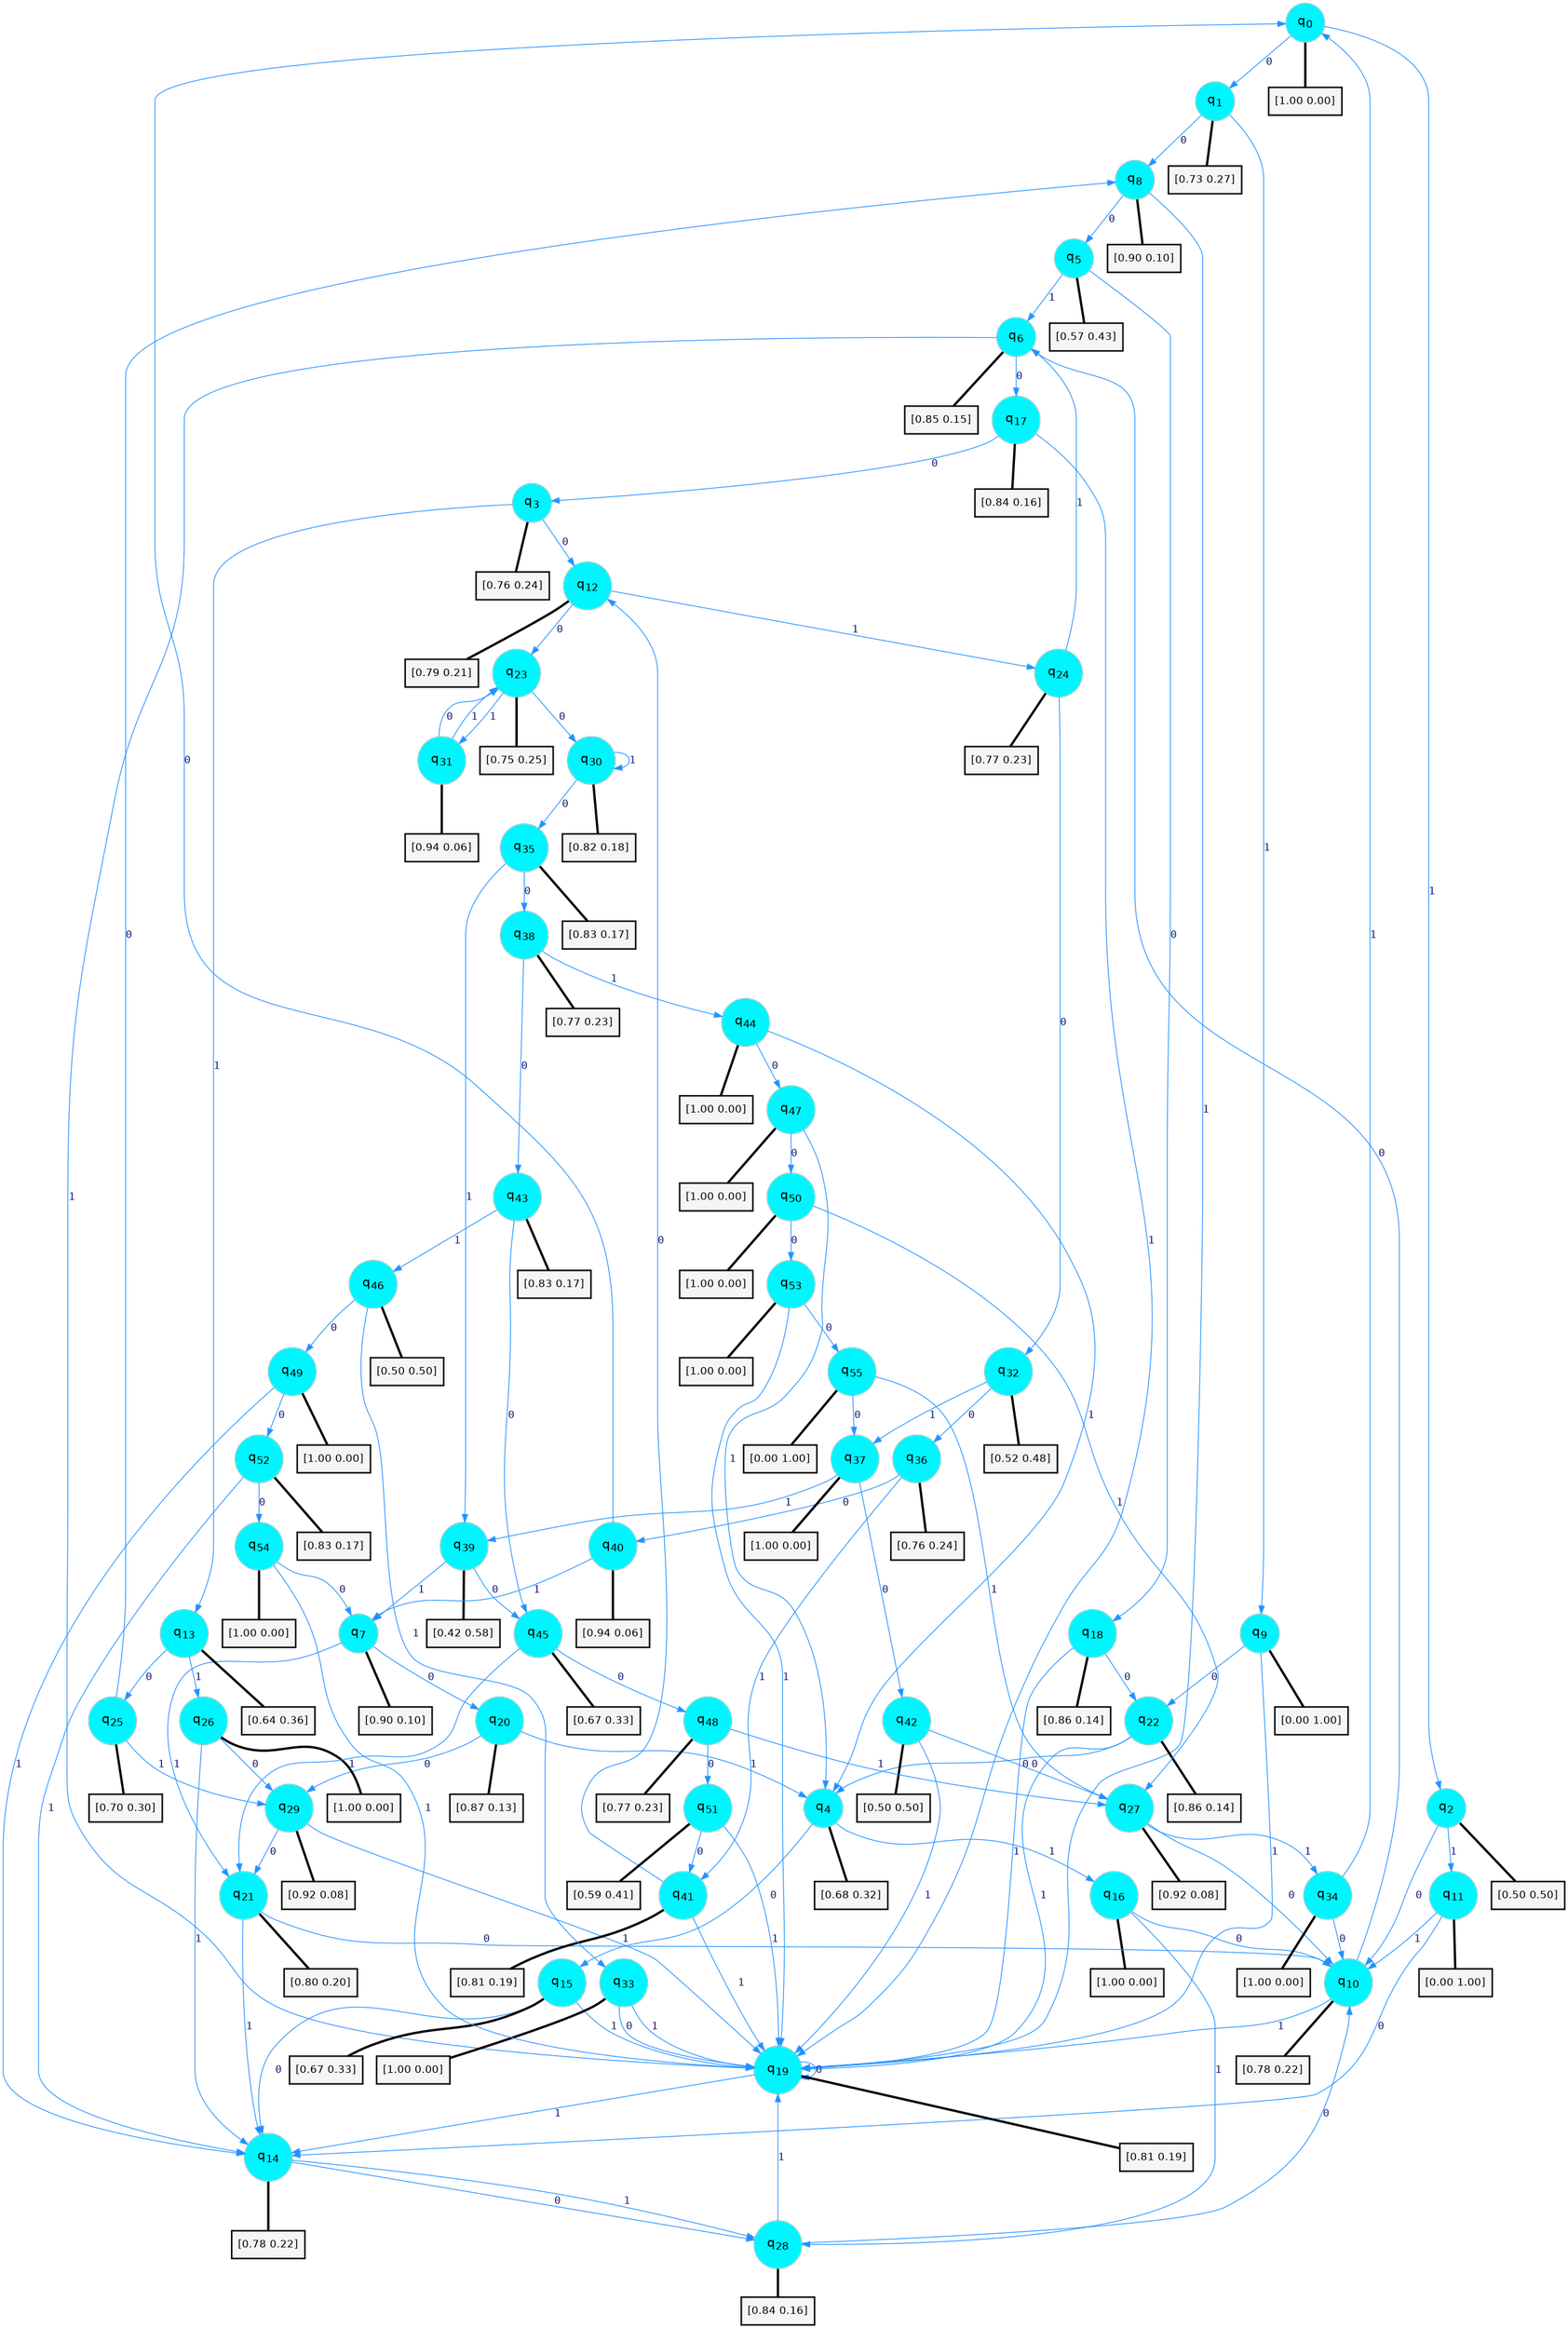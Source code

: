 digraph G {
graph [
bgcolor=transparent, dpi=300, rankdir=TD, size="40,25"];
node [
color=gray, fillcolor=turquoise1, fontcolor=black, fontname=Helvetica, fontsize=16, fontweight=bold, shape=circle, style=filled];
edge [
arrowsize=1, color=dodgerblue1, fontcolor=midnightblue, fontname=courier, fontweight=bold, penwidth=1, style=solid, weight=20];
0[label=<q<SUB>0</SUB>>];
1[label=<q<SUB>1</SUB>>];
2[label=<q<SUB>2</SUB>>];
3[label=<q<SUB>3</SUB>>];
4[label=<q<SUB>4</SUB>>];
5[label=<q<SUB>5</SUB>>];
6[label=<q<SUB>6</SUB>>];
7[label=<q<SUB>7</SUB>>];
8[label=<q<SUB>8</SUB>>];
9[label=<q<SUB>9</SUB>>];
10[label=<q<SUB>10</SUB>>];
11[label=<q<SUB>11</SUB>>];
12[label=<q<SUB>12</SUB>>];
13[label=<q<SUB>13</SUB>>];
14[label=<q<SUB>14</SUB>>];
15[label=<q<SUB>15</SUB>>];
16[label=<q<SUB>16</SUB>>];
17[label=<q<SUB>17</SUB>>];
18[label=<q<SUB>18</SUB>>];
19[label=<q<SUB>19</SUB>>];
20[label=<q<SUB>20</SUB>>];
21[label=<q<SUB>21</SUB>>];
22[label=<q<SUB>22</SUB>>];
23[label=<q<SUB>23</SUB>>];
24[label=<q<SUB>24</SUB>>];
25[label=<q<SUB>25</SUB>>];
26[label=<q<SUB>26</SUB>>];
27[label=<q<SUB>27</SUB>>];
28[label=<q<SUB>28</SUB>>];
29[label=<q<SUB>29</SUB>>];
30[label=<q<SUB>30</SUB>>];
31[label=<q<SUB>31</SUB>>];
32[label=<q<SUB>32</SUB>>];
33[label=<q<SUB>33</SUB>>];
34[label=<q<SUB>34</SUB>>];
35[label=<q<SUB>35</SUB>>];
36[label=<q<SUB>36</SUB>>];
37[label=<q<SUB>37</SUB>>];
38[label=<q<SUB>38</SUB>>];
39[label=<q<SUB>39</SUB>>];
40[label=<q<SUB>40</SUB>>];
41[label=<q<SUB>41</SUB>>];
42[label=<q<SUB>42</SUB>>];
43[label=<q<SUB>43</SUB>>];
44[label=<q<SUB>44</SUB>>];
45[label=<q<SUB>45</SUB>>];
46[label=<q<SUB>46</SUB>>];
47[label=<q<SUB>47</SUB>>];
48[label=<q<SUB>48</SUB>>];
49[label=<q<SUB>49</SUB>>];
50[label=<q<SUB>50</SUB>>];
51[label=<q<SUB>51</SUB>>];
52[label=<q<SUB>52</SUB>>];
53[label=<q<SUB>53</SUB>>];
54[label=<q<SUB>54</SUB>>];
55[label=<q<SUB>55</SUB>>];
56[label="[1.00 0.00]", shape=box,fontcolor=black, fontname=Helvetica, fontsize=14, penwidth=2, fillcolor=whitesmoke,color=black];
57[label="[0.73 0.27]", shape=box,fontcolor=black, fontname=Helvetica, fontsize=14, penwidth=2, fillcolor=whitesmoke,color=black];
58[label="[0.50 0.50]", shape=box,fontcolor=black, fontname=Helvetica, fontsize=14, penwidth=2, fillcolor=whitesmoke,color=black];
59[label="[0.76 0.24]", shape=box,fontcolor=black, fontname=Helvetica, fontsize=14, penwidth=2, fillcolor=whitesmoke,color=black];
60[label="[0.68 0.32]", shape=box,fontcolor=black, fontname=Helvetica, fontsize=14, penwidth=2, fillcolor=whitesmoke,color=black];
61[label="[0.57 0.43]", shape=box,fontcolor=black, fontname=Helvetica, fontsize=14, penwidth=2, fillcolor=whitesmoke,color=black];
62[label="[0.85 0.15]", shape=box,fontcolor=black, fontname=Helvetica, fontsize=14, penwidth=2, fillcolor=whitesmoke,color=black];
63[label="[0.90 0.10]", shape=box,fontcolor=black, fontname=Helvetica, fontsize=14, penwidth=2, fillcolor=whitesmoke,color=black];
64[label="[0.90 0.10]", shape=box,fontcolor=black, fontname=Helvetica, fontsize=14, penwidth=2, fillcolor=whitesmoke,color=black];
65[label="[0.00 1.00]", shape=box,fontcolor=black, fontname=Helvetica, fontsize=14, penwidth=2, fillcolor=whitesmoke,color=black];
66[label="[0.78 0.22]", shape=box,fontcolor=black, fontname=Helvetica, fontsize=14, penwidth=2, fillcolor=whitesmoke,color=black];
67[label="[0.00 1.00]", shape=box,fontcolor=black, fontname=Helvetica, fontsize=14, penwidth=2, fillcolor=whitesmoke,color=black];
68[label="[0.79 0.21]", shape=box,fontcolor=black, fontname=Helvetica, fontsize=14, penwidth=2, fillcolor=whitesmoke,color=black];
69[label="[0.64 0.36]", shape=box,fontcolor=black, fontname=Helvetica, fontsize=14, penwidth=2, fillcolor=whitesmoke,color=black];
70[label="[0.78 0.22]", shape=box,fontcolor=black, fontname=Helvetica, fontsize=14, penwidth=2, fillcolor=whitesmoke,color=black];
71[label="[0.67 0.33]", shape=box,fontcolor=black, fontname=Helvetica, fontsize=14, penwidth=2, fillcolor=whitesmoke,color=black];
72[label="[1.00 0.00]", shape=box,fontcolor=black, fontname=Helvetica, fontsize=14, penwidth=2, fillcolor=whitesmoke,color=black];
73[label="[0.84 0.16]", shape=box,fontcolor=black, fontname=Helvetica, fontsize=14, penwidth=2, fillcolor=whitesmoke,color=black];
74[label="[0.86 0.14]", shape=box,fontcolor=black, fontname=Helvetica, fontsize=14, penwidth=2, fillcolor=whitesmoke,color=black];
75[label="[0.81 0.19]", shape=box,fontcolor=black, fontname=Helvetica, fontsize=14, penwidth=2, fillcolor=whitesmoke,color=black];
76[label="[0.87 0.13]", shape=box,fontcolor=black, fontname=Helvetica, fontsize=14, penwidth=2, fillcolor=whitesmoke,color=black];
77[label="[0.80 0.20]", shape=box,fontcolor=black, fontname=Helvetica, fontsize=14, penwidth=2, fillcolor=whitesmoke,color=black];
78[label="[0.86 0.14]", shape=box,fontcolor=black, fontname=Helvetica, fontsize=14, penwidth=2, fillcolor=whitesmoke,color=black];
79[label="[0.75 0.25]", shape=box,fontcolor=black, fontname=Helvetica, fontsize=14, penwidth=2, fillcolor=whitesmoke,color=black];
80[label="[0.77 0.23]", shape=box,fontcolor=black, fontname=Helvetica, fontsize=14, penwidth=2, fillcolor=whitesmoke,color=black];
81[label="[0.70 0.30]", shape=box,fontcolor=black, fontname=Helvetica, fontsize=14, penwidth=2, fillcolor=whitesmoke,color=black];
82[label="[1.00 0.00]", shape=box,fontcolor=black, fontname=Helvetica, fontsize=14, penwidth=2, fillcolor=whitesmoke,color=black];
83[label="[0.92 0.08]", shape=box,fontcolor=black, fontname=Helvetica, fontsize=14, penwidth=2, fillcolor=whitesmoke,color=black];
84[label="[0.84 0.16]", shape=box,fontcolor=black, fontname=Helvetica, fontsize=14, penwidth=2, fillcolor=whitesmoke,color=black];
85[label="[0.92 0.08]", shape=box,fontcolor=black, fontname=Helvetica, fontsize=14, penwidth=2, fillcolor=whitesmoke,color=black];
86[label="[0.82 0.18]", shape=box,fontcolor=black, fontname=Helvetica, fontsize=14, penwidth=2, fillcolor=whitesmoke,color=black];
87[label="[0.94 0.06]", shape=box,fontcolor=black, fontname=Helvetica, fontsize=14, penwidth=2, fillcolor=whitesmoke,color=black];
88[label="[0.52 0.48]", shape=box,fontcolor=black, fontname=Helvetica, fontsize=14, penwidth=2, fillcolor=whitesmoke,color=black];
89[label="[1.00 0.00]", shape=box,fontcolor=black, fontname=Helvetica, fontsize=14, penwidth=2, fillcolor=whitesmoke,color=black];
90[label="[1.00 0.00]", shape=box,fontcolor=black, fontname=Helvetica, fontsize=14, penwidth=2, fillcolor=whitesmoke,color=black];
91[label="[0.83 0.17]", shape=box,fontcolor=black, fontname=Helvetica, fontsize=14, penwidth=2, fillcolor=whitesmoke,color=black];
92[label="[0.76 0.24]", shape=box,fontcolor=black, fontname=Helvetica, fontsize=14, penwidth=2, fillcolor=whitesmoke,color=black];
93[label="[1.00 0.00]", shape=box,fontcolor=black, fontname=Helvetica, fontsize=14, penwidth=2, fillcolor=whitesmoke,color=black];
94[label="[0.77 0.23]", shape=box,fontcolor=black, fontname=Helvetica, fontsize=14, penwidth=2, fillcolor=whitesmoke,color=black];
95[label="[0.42 0.58]", shape=box,fontcolor=black, fontname=Helvetica, fontsize=14, penwidth=2, fillcolor=whitesmoke,color=black];
96[label="[0.94 0.06]", shape=box,fontcolor=black, fontname=Helvetica, fontsize=14, penwidth=2, fillcolor=whitesmoke,color=black];
97[label="[0.81 0.19]", shape=box,fontcolor=black, fontname=Helvetica, fontsize=14, penwidth=2, fillcolor=whitesmoke,color=black];
98[label="[0.50 0.50]", shape=box,fontcolor=black, fontname=Helvetica, fontsize=14, penwidth=2, fillcolor=whitesmoke,color=black];
99[label="[0.83 0.17]", shape=box,fontcolor=black, fontname=Helvetica, fontsize=14, penwidth=2, fillcolor=whitesmoke,color=black];
100[label="[1.00 0.00]", shape=box,fontcolor=black, fontname=Helvetica, fontsize=14, penwidth=2, fillcolor=whitesmoke,color=black];
101[label="[0.67 0.33]", shape=box,fontcolor=black, fontname=Helvetica, fontsize=14, penwidth=2, fillcolor=whitesmoke,color=black];
102[label="[0.50 0.50]", shape=box,fontcolor=black, fontname=Helvetica, fontsize=14, penwidth=2, fillcolor=whitesmoke,color=black];
103[label="[1.00 0.00]", shape=box,fontcolor=black, fontname=Helvetica, fontsize=14, penwidth=2, fillcolor=whitesmoke,color=black];
104[label="[0.77 0.23]", shape=box,fontcolor=black, fontname=Helvetica, fontsize=14, penwidth=2, fillcolor=whitesmoke,color=black];
105[label="[1.00 0.00]", shape=box,fontcolor=black, fontname=Helvetica, fontsize=14, penwidth=2, fillcolor=whitesmoke,color=black];
106[label="[1.00 0.00]", shape=box,fontcolor=black, fontname=Helvetica, fontsize=14, penwidth=2, fillcolor=whitesmoke,color=black];
107[label="[0.59 0.41]", shape=box,fontcolor=black, fontname=Helvetica, fontsize=14, penwidth=2, fillcolor=whitesmoke,color=black];
108[label="[0.83 0.17]", shape=box,fontcolor=black, fontname=Helvetica, fontsize=14, penwidth=2, fillcolor=whitesmoke,color=black];
109[label="[1.00 0.00]", shape=box,fontcolor=black, fontname=Helvetica, fontsize=14, penwidth=2, fillcolor=whitesmoke,color=black];
110[label="[1.00 0.00]", shape=box,fontcolor=black, fontname=Helvetica, fontsize=14, penwidth=2, fillcolor=whitesmoke,color=black];
111[label="[0.00 1.00]", shape=box,fontcolor=black, fontname=Helvetica, fontsize=14, penwidth=2, fillcolor=whitesmoke,color=black];
0->1 [label=0];
0->2 [label=1];
0->56 [arrowhead=none, penwidth=3,color=black];
1->8 [label=0];
1->9 [label=1];
1->57 [arrowhead=none, penwidth=3,color=black];
2->10 [label=0];
2->11 [label=1];
2->58 [arrowhead=none, penwidth=3,color=black];
3->12 [label=0];
3->13 [label=1];
3->59 [arrowhead=none, penwidth=3,color=black];
4->15 [label=0];
4->16 [label=1];
4->60 [arrowhead=none, penwidth=3,color=black];
5->18 [label=0];
5->6 [label=1];
5->61 [arrowhead=none, penwidth=3,color=black];
6->17 [label=0];
6->19 [label=1];
6->62 [arrowhead=none, penwidth=3,color=black];
7->20 [label=0];
7->21 [label=1];
7->63 [arrowhead=none, penwidth=3,color=black];
8->5 [label=0];
8->19 [label=1];
8->64 [arrowhead=none, penwidth=3,color=black];
9->22 [label=0];
9->19 [label=1];
9->65 [arrowhead=none, penwidth=3,color=black];
10->6 [label=0];
10->19 [label=1];
10->66 [arrowhead=none, penwidth=3,color=black];
11->14 [label=0];
11->10 [label=1];
11->67 [arrowhead=none, penwidth=3,color=black];
12->23 [label=0];
12->24 [label=1];
12->68 [arrowhead=none, penwidth=3,color=black];
13->25 [label=0];
13->26 [label=1];
13->69 [arrowhead=none, penwidth=3,color=black];
14->28 [label=0];
14->28 [label=1];
14->70 [arrowhead=none, penwidth=3,color=black];
15->14 [label=0];
15->19 [label=1];
15->71 [arrowhead=none, penwidth=3,color=black];
16->10 [label=0];
16->28 [label=1];
16->72 [arrowhead=none, penwidth=3,color=black];
17->3 [label=0];
17->19 [label=1];
17->73 [arrowhead=none, penwidth=3,color=black];
18->22 [label=0];
18->19 [label=1];
18->74 [arrowhead=none, penwidth=3,color=black];
19->19 [label=0];
19->14 [label=1];
19->75 [arrowhead=none, penwidth=3,color=black];
20->29 [label=0];
20->4 [label=1];
20->76 [arrowhead=none, penwidth=3,color=black];
21->10 [label=0];
21->14 [label=1];
21->77 [arrowhead=none, penwidth=3,color=black];
22->4 [label=0];
22->19 [label=1];
22->78 [arrowhead=none, penwidth=3,color=black];
23->30 [label=0];
23->31 [label=1];
23->79 [arrowhead=none, penwidth=3,color=black];
24->32 [label=0];
24->6 [label=1];
24->80 [arrowhead=none, penwidth=3,color=black];
25->8 [label=0];
25->29 [label=1];
25->81 [arrowhead=none, penwidth=3,color=black];
26->29 [label=0];
26->14 [label=1];
26->82 [arrowhead=none, penwidth=3,color=black];
27->10 [label=0];
27->34 [label=1];
27->83 [arrowhead=none, penwidth=3,color=black];
28->10 [label=0];
28->19 [label=1];
28->84 [arrowhead=none, penwidth=3,color=black];
29->21 [label=0];
29->19 [label=1];
29->85 [arrowhead=none, penwidth=3,color=black];
30->35 [label=0];
30->30 [label=1];
30->86 [arrowhead=none, penwidth=3,color=black];
31->23 [label=0];
31->23 [label=1];
31->87 [arrowhead=none, penwidth=3,color=black];
32->36 [label=0];
32->37 [label=1];
32->88 [arrowhead=none, penwidth=3,color=black];
33->19 [label=0];
33->19 [label=1];
33->89 [arrowhead=none, penwidth=3,color=black];
34->10 [label=0];
34->0 [label=1];
34->90 [arrowhead=none, penwidth=3,color=black];
35->38 [label=0];
35->39 [label=1];
35->91 [arrowhead=none, penwidth=3,color=black];
36->40 [label=0];
36->41 [label=1];
36->92 [arrowhead=none, penwidth=3,color=black];
37->42 [label=0];
37->39 [label=1];
37->93 [arrowhead=none, penwidth=3,color=black];
38->43 [label=0];
38->44 [label=1];
38->94 [arrowhead=none, penwidth=3,color=black];
39->45 [label=0];
39->7 [label=1];
39->95 [arrowhead=none, penwidth=3,color=black];
40->0 [label=0];
40->7 [label=1];
40->96 [arrowhead=none, penwidth=3,color=black];
41->12 [label=0];
41->19 [label=1];
41->97 [arrowhead=none, penwidth=3,color=black];
42->27 [label=0];
42->19 [label=1];
42->98 [arrowhead=none, penwidth=3,color=black];
43->45 [label=0];
43->46 [label=1];
43->99 [arrowhead=none, penwidth=3,color=black];
44->47 [label=0];
44->4 [label=1];
44->100 [arrowhead=none, penwidth=3,color=black];
45->48 [label=0];
45->21 [label=1];
45->101 [arrowhead=none, penwidth=3,color=black];
46->49 [label=0];
46->33 [label=1];
46->102 [arrowhead=none, penwidth=3,color=black];
47->50 [label=0];
47->4 [label=1];
47->103 [arrowhead=none, penwidth=3,color=black];
48->51 [label=0];
48->27 [label=1];
48->104 [arrowhead=none, penwidth=3,color=black];
49->52 [label=0];
49->14 [label=1];
49->105 [arrowhead=none, penwidth=3,color=black];
50->53 [label=0];
50->27 [label=1];
50->106 [arrowhead=none, penwidth=3,color=black];
51->41 [label=0];
51->19 [label=1];
51->107 [arrowhead=none, penwidth=3,color=black];
52->54 [label=0];
52->14 [label=1];
52->108 [arrowhead=none, penwidth=3,color=black];
53->55 [label=0];
53->19 [label=1];
53->109 [arrowhead=none, penwidth=3,color=black];
54->7 [label=0];
54->19 [label=1];
54->110 [arrowhead=none, penwidth=3,color=black];
55->37 [label=0];
55->27 [label=1];
55->111 [arrowhead=none, penwidth=3,color=black];
}
